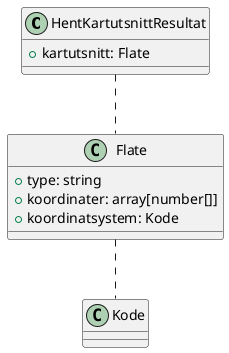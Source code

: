@startuml

class HentKartutsnittResultat {
    +kartutsnitt: Flate
}

HentKartutsnittResultat .. Flate

class Flate {
    +type: string
    +koordinater: array[number[]]
    +koordinatsystem: Kode
}

Flate .. Kode

@enduml
